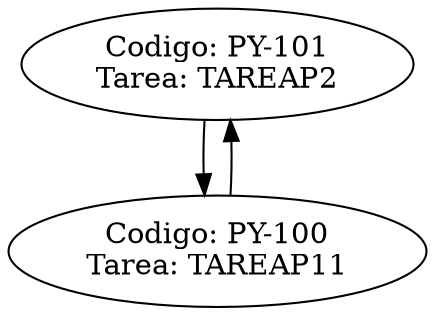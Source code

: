 digraph ListaDoble {
    "PY-101" [label="Codigo: PY-101\nTarea: TAREAP1"];
    "PY-100" [label="Codigo: PY-100\nTarea: TAREAP11"];
    "PY-101" -> "PY-100";
    "PY-101" [label="Codigo: PY-101\nTarea: TAREAP2"];
    "PY-100" -> "PY-101";
}
